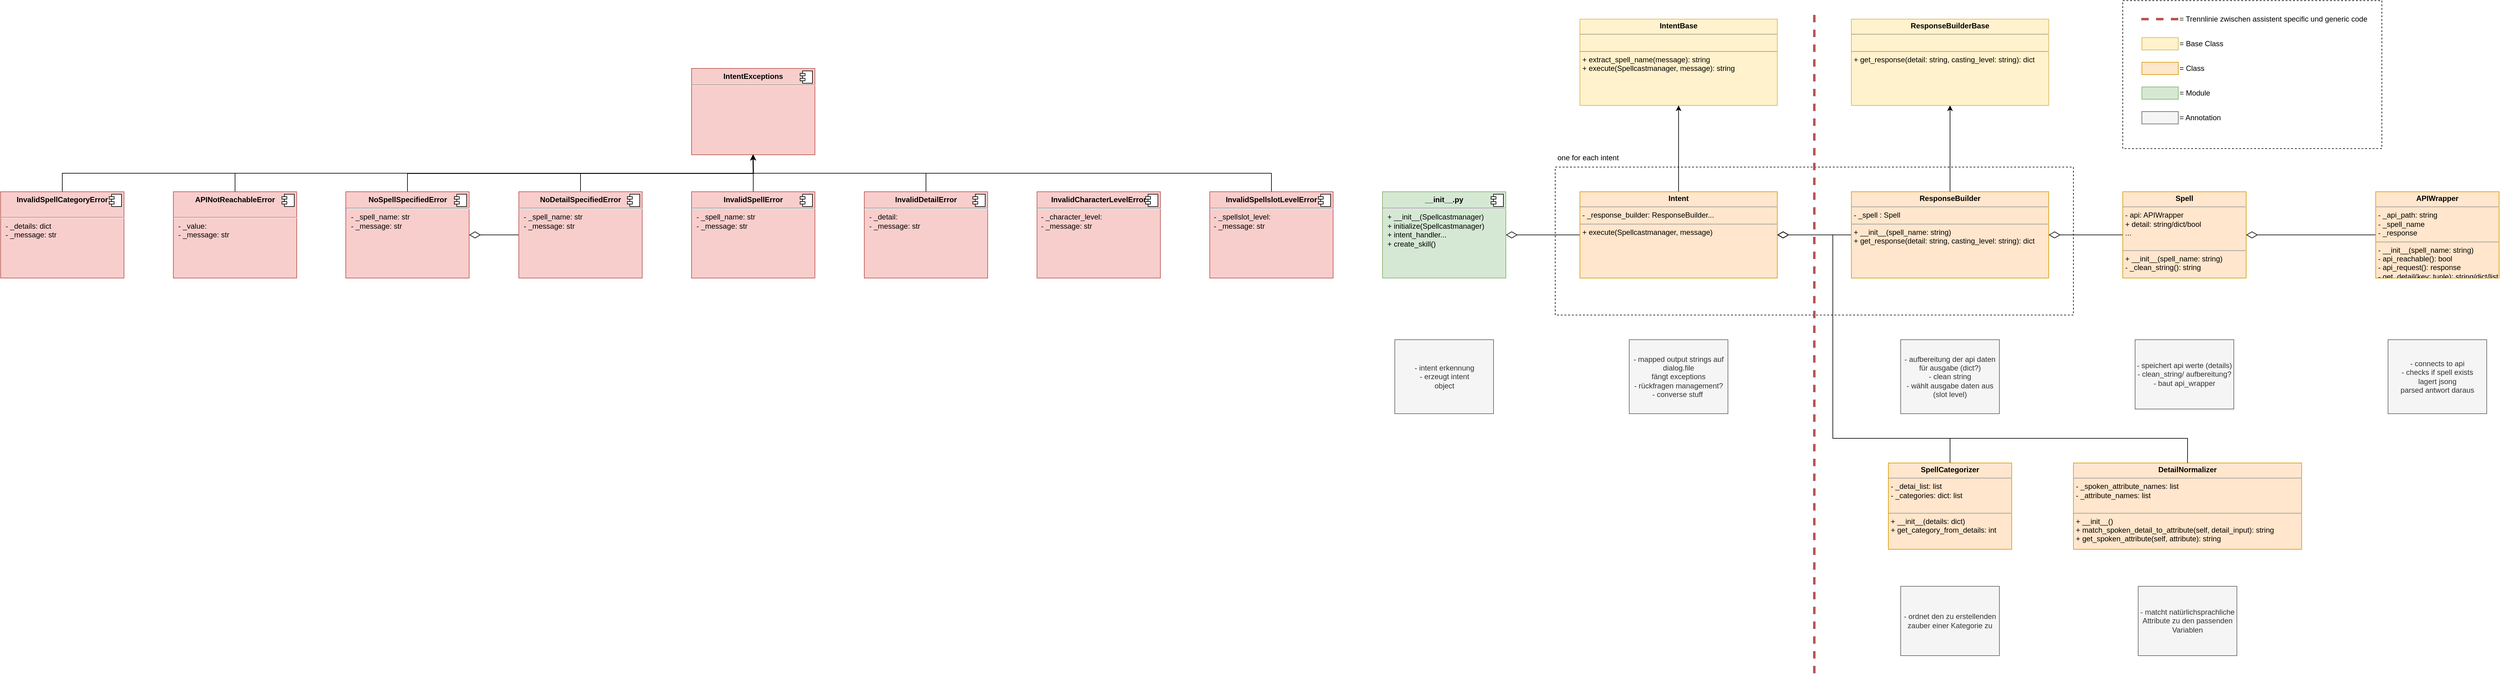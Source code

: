 <mxfile version="15.4.0" type="device"><diagram id="7a9b0gRVRB2r2v6Qlt2D" name="Seite-1"><mxGraphModel dx="3386" dy="672" grid="1" gridSize="10" guides="1" tooltips="1" connect="1" arrows="1" fold="1" page="1" pageScale="1" pageWidth="827" pageHeight="1169" math="0" shadow="0"><root><mxCell id="0"/><mxCell id="1" parent="0"/><mxCell id="eqXlYjlxtIKrxKtsxWFo-12" value="" style="rounded=0;whiteSpace=wrap;html=1;fillColor=none;dashed=1;" parent="1" vertex="1"><mxGeometry x="240" y="280" width="840" height="240" as="geometry"/></mxCell><mxCell id="cicyk6fSiz8CH4mB3oOW-80" value="- intent erkennung&lt;br&gt;- erzeugt intent &lt;br&gt;object" style="html=1;fillColor=#f5f5f5;strokeColor=#666666;fontColor=#333333;" parent="1" vertex="1"><mxGeometry x="-20" y="560" width="160" height="120" as="geometry"/></mxCell><mxCell id="cicyk6fSiz8CH4mB3oOW-81" value="- mapped output strings auf dialog.file&lt;br&gt;fängt exceptions&lt;br&gt;- rückfragen management?&lt;br&gt;- converse stuff&amp;nbsp;" style="whiteSpace=wrap;html=1;fillColor=#f5f5f5;strokeColor=#666666;fontColor=#333333;" parent="1" vertex="1"><mxGeometry x="360" y="560" width="160" height="120" as="geometry"/></mxCell><mxCell id="cicyk6fSiz8CH4mB3oOW-82" value="- aufbereitung der api daten für ausgabe (dict?)&lt;br&gt;- clean string&lt;br&gt;- wählt ausgabe daten aus (slot level)" style="whiteSpace=wrap;html=1;fillColor=#f5f5f5;strokeColor=#666666;fontColor=#333333;" parent="1" vertex="1"><mxGeometry x="800" y="560" width="160" height="120" as="geometry"/></mxCell><mxCell id="cicyk6fSiz8CH4mB3oOW-83" value="- speichert api werte (details)&lt;br&gt;- clean_string/ aufbereitung?&lt;br&gt;- baut api_wrapper" style="whiteSpace=wrap;html=1;fillColor=#f5f5f5;strokeColor=#666666;fontColor=#333333;" parent="1" vertex="1"><mxGeometry x="1180" y="560" width="160" height="112.5" as="geometry"/></mxCell><mxCell id="cicyk6fSiz8CH4mB3oOW-85" value="- connects to api&lt;br&gt;- checks if spell exists&lt;br&gt;lagert jsong&lt;br&gt;parsed antwort daraus" style="whiteSpace=wrap;html=1;fillColor=#f5f5f5;strokeColor=#666666;fontColor=#333333;" parent="1" vertex="1"><mxGeometry x="1590" y="560" width="160" height="120" as="geometry"/></mxCell><mxCell id="Ix2IAG6Sees71L86SU07-5" value="&lt;p style=&quot;margin: 0px ; margin-top: 6px ; text-align: center&quot;&gt;&lt;b&gt;__init__.py&lt;/b&gt;&lt;/p&gt;&lt;hr&gt;&lt;p style=&quot;margin: 0px ; margin-left: 8px&quot;&gt;+ __init__(Spellcastmanager)&lt;/p&gt;&lt;p style=&quot;margin: 0px ; margin-left: 8px&quot;&gt;+ initialize(Spellcastmanager)&lt;/p&gt;&lt;p style=&quot;margin: 0px ; margin-left: 8px&quot;&gt;+ intent_handler...&lt;/p&gt;&lt;p style=&quot;margin: 0px ; margin-left: 8px&quot;&gt;+ create_skill()&lt;/p&gt;" style="align=left;overflow=fill;html=1;dropTarget=0;fillColor=#d5e8d4;strokeColor=#82b366;" parent="1" vertex="1"><mxGeometry x="-40" y="320" width="200" height="140" as="geometry"/></mxCell><mxCell id="Ix2IAG6Sees71L86SU07-6" value="" style="shape=component;jettyWidth=8;jettyHeight=4;" parent="Ix2IAG6Sees71L86SU07-5" vertex="1"><mxGeometry x="1" width="20" height="20" relative="1" as="geometry"><mxPoint x="-24" y="4" as="offset"/></mxGeometry></mxCell><mxCell id="Ix2IAG6Sees71L86SU07-11" value="&lt;p style=&quot;margin: 0px ; margin-top: 4px ; text-align: center&quot;&gt;&lt;b&gt;IntentBase&lt;/b&gt;&lt;/p&gt;&lt;hr size=&quot;1&quot;&gt;&lt;p style=&quot;margin: 0px ; margin-left: 4px&quot;&gt;&lt;br&gt;&lt;/p&gt;&lt;hr size=&quot;1&quot;&gt;&lt;p style=&quot;margin: 0px ; margin-left: 4px&quot;&gt;&lt;span&gt;+ extract_spell_name(message): string&lt;/span&gt;&lt;br&gt;&lt;/p&gt;&lt;p style=&quot;margin: 0px ; margin-left: 4px&quot;&gt;&lt;span&gt;+ execute(Spellcastmanager, message): string&lt;/span&gt;&lt;/p&gt;" style="verticalAlign=top;align=left;overflow=fill;fontSize=12;fontFamily=Helvetica;html=1;fillColor=#fff2cc;strokeColor=#d6b656;" parent="1" vertex="1"><mxGeometry x="280" y="40" width="320" height="140" as="geometry"/></mxCell><mxCell id="eqXlYjlxtIKrxKtsxWFo-1" style="edgeStyle=orthogonalEdgeStyle;rounded=0;orthogonalLoop=1;jettySize=auto;html=1;exitX=0.5;exitY=0;exitDx=0;exitDy=0;entryX=0.5;entryY=1;entryDx=0;entryDy=0;" parent="1" source="Ix2IAG6Sees71L86SU07-16" target="Ix2IAG6Sees71L86SU07-11" edge="1"><mxGeometry relative="1" as="geometry"/></mxCell><mxCell id="eqXlYjlxtIKrxKtsxWFo-4" style="edgeStyle=orthogonalEdgeStyle;rounded=0;orthogonalLoop=1;jettySize=auto;html=1;exitX=0;exitY=0.5;exitDx=0;exitDy=0;endArrow=diamondThin;endFill=0;endSize=16;" parent="1" source="Ix2IAG6Sees71L86SU07-16" target="Ix2IAG6Sees71L86SU07-5" edge="1"><mxGeometry relative="1" as="geometry"/></mxCell><mxCell id="Ix2IAG6Sees71L86SU07-16" value="&lt;p style=&quot;margin: 0px ; margin-top: 4px ; text-align: center&quot;&gt;&lt;b&gt;Intent&lt;/b&gt;&lt;/p&gt;&lt;hr size=&quot;1&quot;&gt;&lt;p style=&quot;margin: 0px ; margin-left: 4px&quot;&gt;- _response_builder: ResponseBuilder...&lt;/p&gt;&lt;hr size=&quot;1&quot;&gt;&lt;p style=&quot;margin: 0px ; margin-left: 4px&quot;&gt;&lt;span&gt;+ execute(Spellcastmanager, message)&lt;/span&gt;&lt;br&gt;&lt;/p&gt;" style="verticalAlign=top;align=left;overflow=fill;fontSize=12;fontFamily=Helvetica;html=1;fillColor=#ffe6cc;strokeColor=#d79b00;" parent="1" vertex="1"><mxGeometry x="280" y="320" width="320" height="140" as="geometry"/></mxCell><mxCell id="eqXlYjlxtIKrxKtsxWFo-9" style="edgeStyle=orthogonalEdgeStyle;rounded=0;orthogonalLoop=1;jettySize=auto;html=1;exitX=0;exitY=0.5;exitDx=0;exitDy=0;entryX=1;entryY=0.5;entryDx=0;entryDy=0;endArrow=diamondThin;endFill=0;endSize=16;" parent="1" source="Ix2IAG6Sees71L86SU07-17" target="Ix2IAG6Sees71L86SU07-16" edge="1"><mxGeometry relative="1" as="geometry"/></mxCell><mxCell id="eqXlYjlxtIKrxKtsxWFo-11" style="edgeStyle=orthogonalEdgeStyle;rounded=0;orthogonalLoop=1;jettySize=auto;html=1;exitX=0.5;exitY=0;exitDx=0;exitDy=0;entryX=0.5;entryY=1;entryDx=0;entryDy=0;endArrow=classic;endFill=1;endSize=6;" parent="1" source="Ix2IAG6Sees71L86SU07-17" target="eqXlYjlxtIKrxKtsxWFo-10" edge="1"><mxGeometry relative="1" as="geometry"/></mxCell><mxCell id="Ix2IAG6Sees71L86SU07-17" value="&lt;p style=&quot;margin: 0px ; margin-top: 4px ; text-align: center&quot;&gt;&lt;b&gt;ResponseBuilder&lt;/b&gt;&lt;/p&gt;&lt;hr size=&quot;1&quot;&gt;&lt;p style=&quot;margin: 0px ; margin-left: 4px&quot;&gt;- _spell : Spell&lt;/p&gt;&lt;hr size=&quot;1&quot;&gt;&lt;p style=&quot;margin: 0px ; margin-left: 4px&quot;&gt;+ __init__(spell_name: string)&lt;/p&gt;&lt;p style=&quot;margin: 0px ; margin-left: 4px&quot;&gt;+ get_response(detail: string, casting_level: string): dict&lt;/p&gt;" style="verticalAlign=top;align=left;overflow=fill;fontSize=12;fontFamily=Helvetica;html=1;fillColor=#ffe6cc;strokeColor=#d79b00;" parent="1" vertex="1"><mxGeometry x="720" y="320" width="320" height="140" as="geometry"/></mxCell><mxCell id="eqXlYjlxtIKrxKtsxWFo-6" style="edgeStyle=orthogonalEdgeStyle;rounded=0;orthogonalLoop=1;jettySize=auto;html=1;exitX=0;exitY=0.5;exitDx=0;exitDy=0;entryX=1;entryY=0.5;entryDx=0;entryDy=0;endArrow=diamondThin;endFill=0;endSize=16;" parent="1" source="Ix2IAG6Sees71L86SU07-18" target="Ix2IAG6Sees71L86SU07-17" edge="1"><mxGeometry relative="1" as="geometry"/></mxCell><mxCell id="Ix2IAG6Sees71L86SU07-18" value="&lt;p style=&quot;margin: 0px ; margin-top: 4px ; text-align: center&quot;&gt;&lt;b&gt;Spell&lt;/b&gt;&lt;/p&gt;&lt;hr size=&quot;1&quot;&gt;&lt;p style=&quot;margin: 0px ; margin-left: 4px&quot;&gt;- api: APIWrapper&lt;/p&gt;&lt;p style=&quot;margin: 0px ; margin-left: 4px&quot;&gt;+ detail: string/dict/bool&lt;/p&gt;&lt;p style=&quot;margin: 0px ; margin-left: 4px&quot;&gt;...&lt;/p&gt;&lt;p style=&quot;margin: 0px ; margin-left: 4px&quot;&gt;&lt;br&gt;&lt;/p&gt;&lt;hr size=&quot;1&quot;&gt;&lt;p style=&quot;margin: 0px ; margin-left: 4px&quot;&gt;&lt;span&gt;+ __init__(spell_name: string)&lt;/span&gt;&lt;/p&gt;&lt;p style=&quot;margin: 0px ; margin-left: 4px&quot;&gt;&lt;span&gt;- _clean_string(): string&lt;/span&gt;&lt;br&gt;&lt;/p&gt;" style="verticalAlign=top;align=left;overflow=fill;fontSize=12;fontFamily=Helvetica;html=1;fillColor=#ffe6cc;strokeColor=#d79b00;" parent="1" vertex="1"><mxGeometry x="1160" y="320" width="200" height="140" as="geometry"/></mxCell><mxCell id="eqXlYjlxtIKrxKtsxWFo-7" style="edgeStyle=orthogonalEdgeStyle;rounded=0;orthogonalLoop=1;jettySize=auto;html=1;exitX=0;exitY=0.5;exitDx=0;exitDy=0;entryX=1;entryY=0.5;entryDx=0;entryDy=0;endArrow=diamondThin;endFill=0;endSize=16;" parent="1" source="Ix2IAG6Sees71L86SU07-19" target="Ix2IAG6Sees71L86SU07-18" edge="1"><mxGeometry relative="1" as="geometry"/></mxCell><mxCell id="Ix2IAG6Sees71L86SU07-19" value="&lt;p style=&quot;margin: 0px ; margin-top: 4px ; text-align: center&quot;&gt;&lt;b&gt;APIWrapper&lt;/b&gt;&lt;/p&gt;&lt;hr size=&quot;1&quot;&gt;&lt;p style=&quot;margin: 0px ; margin-left: 4px&quot;&gt;- _api_path: string&lt;/p&gt;&lt;p style=&quot;margin: 0px ; margin-left: 4px&quot;&gt;- _spell_name&lt;/p&gt;&lt;p style=&quot;margin: 0px ; margin-left: 4px&quot;&gt;- _response&lt;/p&gt;&lt;hr size=&quot;1&quot;&gt;&lt;p style=&quot;margin: 0px ; margin-left: 4px&quot;&gt;- __init__(spell_name: string)&lt;/p&gt;&lt;p style=&quot;margin: 0px ; margin-left: 4px&quot;&gt;- api_reachable(): bool&lt;/p&gt;&lt;p style=&quot;margin: 0px ; margin-left: 4px&quot;&gt;- api_request(): response&lt;/p&gt;&lt;p style=&quot;margin: 0px ; margin-left: 4px&quot;&gt;- get_detail(key: tuple): string/dict/list&lt;/p&gt;" style="verticalAlign=top;align=left;overflow=fill;fontSize=12;fontFamily=Helvetica;html=1;fillColor=#ffe6cc;strokeColor=#d79b00;" parent="1" vertex="1"><mxGeometry x="1570" y="320" width="200" height="140" as="geometry"/></mxCell><mxCell id="eqXlYjlxtIKrxKtsxWFo-10" value="&lt;p style=&quot;margin: 0px ; margin-top: 4px ; text-align: center&quot;&gt;&lt;b&gt;ResponseBuilderBase&lt;/b&gt;&lt;/p&gt;&lt;hr size=&quot;1&quot;&gt;&lt;p style=&quot;margin: 0px ; margin-left: 4px&quot;&gt;&lt;br&gt;&lt;/p&gt;&lt;hr size=&quot;1&quot;&gt;&lt;p style=&quot;margin: 0px ; margin-left: 4px&quot;&gt;&lt;span&gt;+ get_response(detail: string, casting_level: string): dict&lt;/span&gt;&lt;/p&gt;" style="verticalAlign=top;align=left;overflow=fill;fontSize=12;fontFamily=Helvetica;html=1;fillColor=#fff2cc;strokeColor=#d6b656;" parent="1" vertex="1"><mxGeometry x="720" y="40" width="320" height="140" as="geometry"/></mxCell><mxCell id="eqXlYjlxtIKrxKtsxWFo-13" value="one for each intent&amp;nbsp;" style="text;html=1;strokeColor=none;fillColor=none;align=center;verticalAlign=middle;whiteSpace=wrap;rounded=0;dashed=1;" parent="1" vertex="1"><mxGeometry x="240" y="250" width="110" height="30" as="geometry"/></mxCell><mxCell id="eqXlYjlxtIKrxKtsxWFo-18" style="edgeStyle=orthogonalEdgeStyle;rounded=0;orthogonalLoop=1;jettySize=auto;html=1;endArrow=none;endFill=0;fillColor=#f8cecc;strokeColor=#b85450;strokeWidth=4;dashed=1;" parent="1" edge="1"><mxGeometry relative="1" as="geometry"><mxPoint x="660" y="1101.176" as="sourcePoint"/><mxPoint x="660" y="30" as="targetPoint"/></mxGeometry></mxCell><mxCell id="q-f6AjrsgF0sMB8vE1SU-1" style="edgeStyle=orthogonalEdgeStyle;rounded=0;orthogonalLoop=1;jettySize=auto;html=1;endArrow=none;endFill=0;fillColor=#f8cecc;strokeColor=#b85450;strokeWidth=4;dashed=1;" parent="1" edge="1"><mxGeometry relative="1" as="geometry"><mxPoint x="1250" y="40" as="sourcePoint"/><mxPoint x="1180" y="40" as="targetPoint"/></mxGeometry></mxCell><mxCell id="q-f6AjrsgF0sMB8vE1SU-2" value="= Trennlinie zwischen assistent specific und generic code" style="text;html=1;strokeColor=none;fillColor=none;align=left;verticalAlign=middle;whiteSpace=wrap;rounded=0;" parent="1" vertex="1"><mxGeometry x="1250" y="30" width="320" height="20" as="geometry"/></mxCell><mxCell id="q-f6AjrsgF0sMB8vE1SU-4" value="" style="rounded=0;whiteSpace=wrap;html=1;fillColor=#fff2cc;strokeColor=#d6b656;" parent="1" vertex="1"><mxGeometry x="1191" y="70" width="59" height="20" as="geometry"/></mxCell><mxCell id="q-f6AjrsgF0sMB8vE1SU-5" value="" style="rounded=0;whiteSpace=wrap;html=1;fillColor=#ffe6cc;strokeColor=#d79b00;" parent="1" vertex="1"><mxGeometry x="1191" y="110" width="59" height="20" as="geometry"/></mxCell><mxCell id="q-f6AjrsgF0sMB8vE1SU-6" value="" style="rounded=0;whiteSpace=wrap;html=1;fillColor=#d5e8d4;strokeColor=#82b366;" parent="1" vertex="1"><mxGeometry x="1191" y="150" width="59" height="20" as="geometry"/></mxCell><mxCell id="q-f6AjrsgF0sMB8vE1SU-7" value="= Base Class" style="text;html=1;strokeColor=none;fillColor=none;align=left;verticalAlign=middle;whiteSpace=wrap;rounded=0;" parent="1" vertex="1"><mxGeometry x="1250" y="70" width="320" height="20" as="geometry"/></mxCell><mxCell id="q-f6AjrsgF0sMB8vE1SU-8" value="= Class" style="text;html=1;strokeColor=none;fillColor=none;align=left;verticalAlign=middle;whiteSpace=wrap;rounded=0;" parent="1" vertex="1"><mxGeometry x="1250" y="110" width="320" height="20" as="geometry"/></mxCell><mxCell id="q-f6AjrsgF0sMB8vE1SU-9" value="= Module" style="text;html=1;strokeColor=none;fillColor=none;align=left;verticalAlign=middle;whiteSpace=wrap;rounded=0;" parent="1" vertex="1"><mxGeometry x="1250" y="150" width="320" height="20" as="geometry"/></mxCell><mxCell id="q-f6AjrsgF0sMB8vE1SU-11" value="" style="rounded=0;whiteSpace=wrap;html=1;fillColor=#f5f5f5;strokeColor=#666666;fontColor=#333333;" parent="1" vertex="1"><mxGeometry x="1191" y="190" width="59" height="20" as="geometry"/></mxCell><mxCell id="q-f6AjrsgF0sMB8vE1SU-12" value="= Annotation" style="text;html=1;strokeColor=none;fillColor=none;align=left;verticalAlign=middle;whiteSpace=wrap;rounded=0;" parent="1" vertex="1"><mxGeometry x="1250" y="190" width="320" height="20" as="geometry"/></mxCell><mxCell id="q-f6AjrsgF0sMB8vE1SU-13" value="" style="rounded=0;whiteSpace=wrap;html=1;fillColor=none;dashed=1;" parent="1" vertex="1"><mxGeometry x="1160" y="10" width="420" height="240" as="geometry"/></mxCell><mxCell id="xxlN5G0DAQ1CHXZ3HnyN-1" value="&lt;p style=&quot;margin: 0px ; margin-top: 6px ; text-align: center&quot;&gt;&lt;b&gt;IntentExceptions&lt;/b&gt;&lt;/p&gt;&lt;hr&gt;&lt;p style=&quot;margin: 0px ; margin-left: 8px&quot;&gt;&lt;br&gt;&lt;/p&gt;" style="align=left;overflow=fill;html=1;dropTarget=0;fillColor=#f8cecc;strokeColor=#b85450;" parent="1" vertex="1"><mxGeometry x="-1160" y="120" width="200" height="140" as="geometry"/></mxCell><mxCell id="xxlN5G0DAQ1CHXZ3HnyN-2" value="" style="shape=component;jettyWidth=8;jettyHeight=4;" parent="xxlN5G0DAQ1CHXZ3HnyN-1" vertex="1"><mxGeometry x="1" width="20" height="20" relative="1" as="geometry"><mxPoint x="-24" y="4" as="offset"/></mxGeometry></mxCell><mxCell id="xxlN5G0DAQ1CHXZ3HnyN-44" style="edgeStyle=orthogonalEdgeStyle;rounded=0;orthogonalLoop=1;jettySize=auto;html=1;exitX=0.5;exitY=0;exitDx=0;exitDy=0;entryX=0.5;entryY=1;entryDx=0;entryDy=0;" parent="1" source="xxlN5G0DAQ1CHXZ3HnyN-17" target="xxlN5G0DAQ1CHXZ3HnyN-1" edge="1"><mxGeometry relative="1" as="geometry"/></mxCell><mxCell id="xxlN5G0DAQ1CHXZ3HnyN-17" value="&lt;p style=&quot;margin: 0px ; margin-top: 6px ; text-align: center&quot;&gt;&lt;b&gt;APINotReachableError&lt;/b&gt;&lt;/p&gt;&lt;span style=&quot;color: rgba(0 , 0 , 0 , 0) ; font-family: monospace ; font-size: 0px&quot;&gt;CmxGraphModel%3E%3Croot%3E%3CmxCell%20id%3D%220%22%2F%3E%3CmxCell%20id%3D%221%22%20parent%3D%220%22%2F%3E%3CmxCell%20id%3D%222%22%20value%3D%22%26lt%3Bp%20style%3D%26quot%3Bmargin%3A%200px%20%3B%20margin-top%3A%206px%20%3B%20text-align%3A%20center%26quot%3B%26gt%3B%26lt%3Bb%26gt%3BIntentError%26lt%3B%2Fb%26gt%3B%26lt%3B%2Fp%26gt%3B%26lt%3Bhr%26gt%3B%26lt%3Bp%20style%3D%26quot%3Bmargin%3A%200px%20%3B%20margin-left%3A%208px%26quot%3B%26gt%3B%26lt%3Bbr%26gt%3B%26lt%3B%2Fp%26gt%3B%22%20style%3D%22align%3Dleft%3Boverflow%3Dfill%3Bhtml%3D1%3BdropTarget%3D0%3BfillColor%3D%23f8cecc%3BstrokeColor%3D%23b85450%3B%22%20vertex%3D%221%22%20parent%3D%221%22%3E%3CmxGeometry%20x%3D%22-920%22%20y%3D%2240%22%20width%3D%22200%22%20height%3D%22140%22%20as%3D%22geometry%22%2F%3E%3C%2FmxCell%3E%3CmxCell%20id%3D%223%22%20value%3D%22%22%20style%3D%22shape%3Dcomponent%3BjettyWidth%3D8%3BjettyHeight%3D4%3B%22%20vertex%3D%221%22%20parent%3D%222%22%3E%3CmxGeometry%20x%3D%221%22%20width%3D%2220%22%20height%3D%2220%22%20relative%3D%221%22%20as%3D%22geometry%22%3E%3CmxPoint%20x%3D%22-24%22%20y%3D%224%22%20as%3D%22offset%22%2F%3E%3C%2FmxGeometry%3E%3C%2FmxCell%3E%3C%2Froot%3E%3C%2FmxGraphModel%3&lt;/span&gt;&lt;hr&gt;&lt;p style=&quot;margin: 0px ; margin-left: 8px&quot;&gt;- _value:&lt;br&gt;- _message: str&lt;br&gt;&lt;/p&gt;" style="align=left;overflow=fill;html=1;dropTarget=0;fillColor=#f8cecc;strokeColor=#b85450;" parent="1" vertex="1"><mxGeometry x="-2000" y="320" width="200" height="140" as="geometry"/></mxCell><mxCell id="xxlN5G0DAQ1CHXZ3HnyN-18" value="" style="shape=component;jettyWidth=8;jettyHeight=4;" parent="xxlN5G0DAQ1CHXZ3HnyN-17" vertex="1"><mxGeometry x="1" width="20" height="20" relative="1" as="geometry"><mxPoint x="-24" y="4" as="offset"/></mxGeometry></mxCell><mxCell id="xxlN5G0DAQ1CHXZ3HnyN-45" style="edgeStyle=orthogonalEdgeStyle;rounded=0;orthogonalLoop=1;jettySize=auto;html=1;exitX=0.5;exitY=0;exitDx=0;exitDy=0;" parent="1" source="xxlN5G0DAQ1CHXZ3HnyN-19" edge="1"><mxGeometry relative="1" as="geometry"><mxPoint x="-1060" y="260" as="targetPoint"/></mxGeometry></mxCell><mxCell id="xxlN5G0DAQ1CHXZ3HnyN-19" value="&lt;p style=&quot;margin: 0px ; margin-top: 6px ; text-align: center&quot;&gt;&lt;b&gt;NoSpellSpecifiedError&lt;/b&gt;&lt;/p&gt;&lt;hr&gt;&lt;p style=&quot;margin: 0px ; margin-left: 8px&quot;&gt;- _spell_name: str&lt;br&gt;- _message: str&lt;br&gt;&lt;/p&gt;" style="align=left;overflow=fill;html=1;dropTarget=0;fillColor=#f8cecc;strokeColor=#b85450;" parent="1" vertex="1"><mxGeometry x="-1720.5" y="320" width="200" height="140" as="geometry"/></mxCell><mxCell id="xxlN5G0DAQ1CHXZ3HnyN-20" value="" style="shape=component;jettyWidth=8;jettyHeight=4;" parent="xxlN5G0DAQ1CHXZ3HnyN-19" vertex="1"><mxGeometry x="1" width="20" height="20" relative="1" as="geometry"><mxPoint x="-24" y="4" as="offset"/></mxGeometry></mxCell><mxCell id="xxlN5G0DAQ1CHXZ3HnyN-46" style="edgeStyle=orthogonalEdgeStyle;rounded=0;orthogonalLoop=1;jettySize=auto;html=1;exitX=0.5;exitY=0;exitDx=0;exitDy=0;" parent="1" source="xxlN5G0DAQ1CHXZ3HnyN-21" edge="1"><mxGeometry relative="1" as="geometry"><mxPoint x="-1060.714" y="260" as="targetPoint"/></mxGeometry></mxCell><mxCell id="aQi3rKol1f8ac21ZVvv6-8" value="" style="edgeStyle=orthogonalEdgeStyle;rounded=0;orthogonalLoop=1;jettySize=auto;html=1;endArrow=diamondThin;endFill=0;endSize=16;" parent="1" source="xxlN5G0DAQ1CHXZ3HnyN-21" target="xxlN5G0DAQ1CHXZ3HnyN-19" edge="1"><mxGeometry relative="1" as="geometry"/></mxCell><mxCell id="xxlN5G0DAQ1CHXZ3HnyN-21" value="&lt;p style=&quot;margin: 0px ; margin-top: 6px ; text-align: center&quot;&gt;&lt;b&gt;NoDetailSpecifiedError&lt;/b&gt;&lt;/p&gt;&lt;hr&gt;&lt;p style=&quot;margin: 0px ; margin-left: 8px&quot;&gt;- _spell_name: str&lt;br&gt;- _message: str&lt;br&gt;&lt;/p&gt;" style="align=left;overflow=fill;html=1;dropTarget=0;fillColor=#f8cecc;strokeColor=#b85450;" parent="1" vertex="1"><mxGeometry x="-1440" y="320" width="200" height="140" as="geometry"/></mxCell><mxCell id="xxlN5G0DAQ1CHXZ3HnyN-22" value="" style="shape=component;jettyWidth=8;jettyHeight=4;" parent="xxlN5G0DAQ1CHXZ3HnyN-21" vertex="1"><mxGeometry x="1" width="20" height="20" relative="1" as="geometry"><mxPoint x="-24" y="4" as="offset"/></mxGeometry></mxCell><mxCell id="xxlN5G0DAQ1CHXZ3HnyN-47" style="edgeStyle=orthogonalEdgeStyle;rounded=0;orthogonalLoop=1;jettySize=auto;html=1;exitX=0.5;exitY=0;exitDx=0;exitDy=0;" parent="1" source="xxlN5G0DAQ1CHXZ3HnyN-23" edge="1"><mxGeometry relative="1" as="geometry"><mxPoint x="-1060" y="260" as="targetPoint"/></mxGeometry></mxCell><mxCell id="xxlN5G0DAQ1CHXZ3HnyN-23" value="&lt;p style=&quot;margin: 0px ; margin-top: 6px ; text-align: center&quot;&gt;&lt;b&gt;InvalidSpellError&lt;/b&gt;&lt;/p&gt;&lt;hr&gt;&lt;p style=&quot;margin: 0px ; margin-left: 8px&quot;&gt;- _spell_name: str&lt;br&gt;- _message: str&lt;br&gt;&lt;/p&gt;" style="align=left;overflow=fill;html=1;dropTarget=0;fillColor=#f8cecc;strokeColor=#b85450;" parent="1" vertex="1"><mxGeometry x="-1160" y="320" width="200" height="140" as="geometry"/></mxCell><mxCell id="xxlN5G0DAQ1CHXZ3HnyN-24" value="" style="shape=component;jettyWidth=8;jettyHeight=4;" parent="xxlN5G0DAQ1CHXZ3HnyN-23" vertex="1"><mxGeometry x="1" width="20" height="20" relative="1" as="geometry"><mxPoint x="-24" y="4" as="offset"/></mxGeometry></mxCell><mxCell id="xxlN5G0DAQ1CHXZ3HnyN-48" style="edgeStyle=orthogonalEdgeStyle;rounded=0;orthogonalLoop=1;jettySize=auto;html=1;exitX=0.5;exitY=0;exitDx=0;exitDy=0;entryX=0.5;entryY=1;entryDx=0;entryDy=0;" parent="1" source="xxlN5G0DAQ1CHXZ3HnyN-25" target="xxlN5G0DAQ1CHXZ3HnyN-1" edge="1"><mxGeometry relative="1" as="geometry"/></mxCell><mxCell id="xxlN5G0DAQ1CHXZ3HnyN-25" value="&lt;p style=&quot;margin: 0px ; margin-top: 6px ; text-align: center&quot;&gt;&lt;b&gt;InvalidDetailError&lt;/b&gt;&lt;/p&gt;&lt;hr&gt;&lt;p style=&quot;margin: 0px ; margin-left: 8px&quot;&gt;- _detail:&lt;br&gt;- _message: str&lt;br&gt;&lt;/p&gt;" style="align=left;overflow=fill;html=1;dropTarget=0;fillColor=#f8cecc;strokeColor=#b85450;" parent="1" vertex="1"><mxGeometry x="-880" y="320" width="200" height="140" as="geometry"/></mxCell><mxCell id="xxlN5G0DAQ1CHXZ3HnyN-26" value="" style="shape=component;jettyWidth=8;jettyHeight=4;" parent="xxlN5G0DAQ1CHXZ3HnyN-25" vertex="1"><mxGeometry x="1" width="20" height="20" relative="1" as="geometry"><mxPoint x="-24" y="4" as="offset"/></mxGeometry></mxCell><mxCell id="xxlN5G0DAQ1CHXZ3HnyN-29" value="&lt;p style=&quot;margin: 0px ; margin-top: 6px ; text-align: center&quot;&gt;&lt;b&gt;InvalidCharacterLevelError&lt;/b&gt;&lt;/p&gt;&lt;hr&gt;&amp;nbsp; - _character_level:&lt;br&gt;&amp;nbsp; - _message: str&lt;p style=&quot;margin: 0px ; margin-left: 8px&quot;&gt;&lt;span style=&quot;color: rgba(0 , 0 , 0 , 0) ; font-family: monospace ; font-size: 0px&quot;&gt;%3CmxGraphModel%3E%3Croot%3E%3CmxCell%20id%3D%220%22%2F%3E%3CmxCell%20id%3D%221%22%20parent%3D%220%22%2F%3E%3CmxCell%20id%3D%222%22%20value%3D%22%26lt%3Bp%20style%3D%26quot%3Bmargin%3A%200px%20%3B%20margin-top%3A%206px%20%3B%20text-align%3A%20center%26quot%3B%26gt%3B%26lt%3Bb%26gt%3BInvalidSpell%26lt%3B%2Fb%26gt%3B%26lt%3B%2Fp%26gt%3B%26lt%3Bhr%26gt%3B%26lt%3Bp%20style%3D%26quot%3Bmargin%3A%200px%20%3B%20margin-left%3A%208px%26quot%3B%26gt%3B%26lt%3Bbr%26gt%3B%26lt%3B%2Fp%26gt%3B%22%20style%3D%22align%3Dleft%3Boverflow%3Dfill%3Bhtml%3D1%3BdropTarget%3D0%3BfillColor%3D%23f8cecc%3BstrokeColor%3D%23b85450%3B%22%20vertex%3D%221%22%20parent%3D%221%22%3E%3CmxGeometry%20x%3D%22-600%22%20y%3D%22670%22%20width%3D%22200%22%20height%3D%22140%22%20as%3D%22geometry%22%2F%3E%3C%2FmxCell%3E%3CmxCell%20id%3D%223%22%20value%3D%22%22%20style%3D%22shape%3Dcomponent%3BjettyWidth%3D8%3BjettyHeight%3D4%3B%22%20vertex%3D%221%22%20parent%3D%222%22%3E%3CmxGeometry%20x%3D%221%22%20width%3D%2220%22%20height%3D%2220%22%20relative%3D%221%22%20as%3D%22geometry%22%3E%3CmxPoint%20x%3D%22-24%22%20y%3D%224%22%20as%3D%22offset%22%2F%3E%3C%2FmxGeometry%3E%3C%2FmxCell%3E%3C%2Froot%3E%3C%2FmxGraphModel%3E&lt;/span&gt;&lt;br&gt;&lt;/p&gt;" style="align=left;overflow=fill;html=1;dropTarget=0;fillColor=#f8cecc;strokeColor=#b85450;" parent="1" vertex="1"><mxGeometry x="-600" y="320" width="200" height="140" as="geometry"/></mxCell><mxCell id="xxlN5G0DAQ1CHXZ3HnyN-30" value="" style="shape=component;jettyWidth=8;jettyHeight=4;" parent="xxlN5G0DAQ1CHXZ3HnyN-29" vertex="1"><mxGeometry x="1" width="20" height="20" relative="1" as="geometry"><mxPoint x="-24" y="4" as="offset"/></mxGeometry></mxCell><mxCell id="xxlN5G0DAQ1CHXZ3HnyN-49" style="edgeStyle=orthogonalEdgeStyle;rounded=0;orthogonalLoop=1;jettySize=auto;html=1;exitX=0.5;exitY=0;exitDx=0;exitDy=0;entryX=0.5;entryY=1;entryDx=0;entryDy=0;" parent="1" source="xxlN5G0DAQ1CHXZ3HnyN-31" target="xxlN5G0DAQ1CHXZ3HnyN-1" edge="1"><mxGeometry relative="1" as="geometry"/></mxCell><mxCell id="xxlN5G0DAQ1CHXZ3HnyN-31" value="&lt;p style=&quot;margin: 0px ; margin-top: 6px ; text-align: center&quot;&gt;&lt;b&gt;InvalidSpellslotLevelError&lt;/b&gt;&lt;/p&gt;&lt;hr&gt;&amp;nbsp; - _spellslot_level:&lt;br&gt;&amp;nbsp; - _message: str&lt;br&gt;&lt;p style=&quot;margin: 0px ; margin-left: 8px&quot;&gt;&lt;span style=&quot;color: rgba(0 , 0 , 0 , 0) ; font-family: monospace ; font-size: 0px&quot;&gt;-fgh&lt;/span&gt;&lt;/p&gt;&lt;p style=&quot;margin: 0px ; margin-left: 8px&quot;&gt;&lt;span style=&quot;color: rgba(0 , 0 , 0 , 0) ; font-family: monospace ; font-size: 0px&quot;&gt;hh%3CmxGraphModel%3E%3Croot%3E%3CmxCell%20id%3D%220%22%2F%3E%3CmxCell%20id%3D%221%22%20parent%3D%220%22%2F%3E%3CmxCell%20id%3D%222%22%20value%3D%22%26lt%3Bp%20style%3D%26quot%3Bmargin%3A%200px%20%3B%20margin-top%3A%206px%20%3B%20text-align%3A%20center%26quot%3B%26gt%3B%26lt%3Bb%26gt%3BInvalidSpell%26lt%3B%2Fb%26gt%3B%26lt%3B%2Fp%26gt%3B%26lt%3Bhr%26gt%3B%26lt%3Bp%20style%3D%26quot%3Bmargin%3A%200px%20%3B%20margin-left%3A%208px%26quot%3B%26gt%3B%26lt%3Bbr%26gt%3B%26lt%3B%2Fp%26gt%3B%22%20style%3D%22align%3Dleft%3Boverflow%3Dfill%3Bhtml%3D1%3BdropTarget%3D0%3BfillColor%3D%23f8cecc%3BstrokeColor%3D%23b85450%3B%22%20vertex%3D%221%22%20parent%3D%221%22%3E%3CmxGeometry%20x%3D%22-600%22%20y%3D%22670%22%20width%3D%22200%22%20height%3D%22140%22%20as%3D%22geometry%22%2F%3E%3C%2FmxCell%3E%3CmxCell%20id%3D%223%22%20value%3D%22%22%20style%3D%22shape%3Dcomponent%3BjettyWidth%3D8%3BjettyHeight%3D4%3B%22%20vertex%3D%221%22%20parent%3D%222%22%3E%3CmxGeometry%20x%3D%221%22%20width%3D%2220%22%20height%3D%2220%22%20relative%3D%221%22%20as%3D%22geometry%22%3E%3CmxPoint%20x%3D%22-24%22%20y%3D%224%22%20as%3D%22offset%22%2F%3E%3C%2FmxGeometry%3E%3C%2FmxCell%3E%3C%2Froot%3E%3C%2FmxGraphModel%3Ejjj&lt;/span&gt;&lt;br&gt;&lt;/p&gt;" style="align=left;overflow=fill;html=1;dropTarget=0;fillColor=#f8cecc;strokeColor=#b85450;" parent="1" vertex="1"><mxGeometry x="-320" y="320" width="200" height="140" as="geometry"/></mxCell><mxCell id="xxlN5G0DAQ1CHXZ3HnyN-32" value="" style="shape=component;jettyWidth=8;jettyHeight=4;" parent="xxlN5G0DAQ1CHXZ3HnyN-31" vertex="1"><mxGeometry x="1" width="20" height="20" relative="1" as="geometry"><mxPoint x="-24" y="4" as="offset"/></mxGeometry></mxCell><mxCell id="aQi3rKol1f8ac21ZVvv6-3" style="edgeStyle=orthogonalEdgeStyle;rounded=0;orthogonalLoop=1;jettySize=auto;html=1;exitX=0.5;exitY=0;exitDx=0;exitDy=0;entryX=0.5;entryY=1;entryDx=0;entryDy=0;" parent="1" source="aQi3rKol1f8ac21ZVvv6-1" target="xxlN5G0DAQ1CHXZ3HnyN-1" edge="1"><mxGeometry relative="1" as="geometry"/></mxCell><mxCell id="aQi3rKol1f8ac21ZVvv6-1" value="&lt;p style=&quot;margin: 0px ; margin-top: 6px ; text-align: center&quot;&gt;&lt;b&gt;InvalidSpellCategoryError&lt;/b&gt;&lt;/p&gt;&lt;span style=&quot;color: rgba(0 , 0 , 0 , 0) ; font-family: monospace ; font-size: 0px&quot;&gt;3CmxGraphModel%3E%3Croot%3E%3CmxCell%20id%3D%220%22%2F%3E%3CmxCell%20id%3D%221%22%20parent%3D%220%22%2F%3E%3CmxCell%20id%3D%222%22%20value%3D%22%26lt%3Bp%20style%3D%26quot%3Bmargin%3A%200px%20%3B%20margin-top%3A%206px%20%3B%20text-align%3A%20center%26quot%3B%26gt%3B%26lt%3Bb%26gt%3BIntentError%26lt%3B%2Fb%26gt%3B%26lt%3B%2Fp%26gt%3B%26lt%3Bhr%26gt%3B%26lt%3Bp%20style%3D%26quot%3Bmargin%3A%200px%20%3B%20margin-left%3A%208px%26quot%3B%26gt%3B%26lt%3Bbr%26gt%3B%26lt%3B%2Fp%26gt%3B%22%20style%3D%22align%3Dleft%3Boverflow%3Dfill%3Bhtml%3D1%3BdropTarget%3D0%3BfillColor%3D%23f8cecc%3BstrokeColor%3D%23b85450%3B%22%20vertex%3D%221%22%20parent%3D%221%22%3E%3CmxGeometry%20x%3D%22-920%22%20y%3D%2240%22%20width%3D%22200%22%20height%3D%22140%22%20as%3D%22geometry%22%2F%3E%3C%2FmxCell%3E%3CmxCell%20id%3D%223%22%20value%3D%22%22%20style%3D%22shape%3Dcomponent%3BjettyWidth%3D8%3BjettyHeight%3D4%3B%22%20vertex%3D%221%22%20parent%3D%222%22%3E%3CmxGeometry%20x%3D%221%22%20width%3D%2220%22%20height%3D%2220%22%20relative%3D%221%22%20as%3D%22geometry%22%3E%3CmxPoint%20x%3D%22-24%22%20y%3D%224%22%20as%3D%22offset%22%2F%3E%3C%2FmxGeometry%3E%3C%2FmxCell%3E%3C%2Froot%3E%3C%2FmxGraphModel%3E&lt;/span&gt;&lt;hr&gt;&lt;p style=&quot;margin: 0px ; margin-left: 8px&quot;&gt;- _details: dict&lt;br&gt;- _message: str&lt;br&gt;&lt;/p&gt;" style="align=left;overflow=fill;html=1;dropTarget=0;fillColor=#f8cecc;strokeColor=#b85450;" parent="1" vertex="1"><mxGeometry x="-2280" y="320" width="200" height="140" as="geometry"/></mxCell><mxCell id="aQi3rKol1f8ac21ZVvv6-2" value="" style="shape=component;jettyWidth=8;jettyHeight=4;" parent="aQi3rKol1f8ac21ZVvv6-1" vertex="1"><mxGeometry x="1" width="20" height="20" relative="1" as="geometry"><mxPoint x="-24" y="4" as="offset"/></mxGeometry></mxCell><mxCell id="aQi3rKol1f8ac21ZVvv6-7" style="edgeStyle=orthogonalEdgeStyle;rounded=0;orthogonalLoop=1;jettySize=auto;html=1;exitX=0.5;exitY=0;exitDx=0;exitDy=0;entryX=1;entryY=0.5;entryDx=0;entryDy=0;endArrow=diamondThin;endFill=0;endSize=16;" parent="1" source="aQi3rKol1f8ac21ZVvv6-4" target="Ix2IAG6Sees71L86SU07-16" edge="1"><mxGeometry relative="1" as="geometry"><Array as="points"><mxPoint x="880" y="720"/><mxPoint x="690" y="720"/><mxPoint x="690" y="390"/></Array></mxGeometry></mxCell><mxCell id="aQi3rKol1f8ac21ZVvv6-4" value="&lt;p style=&quot;margin: 0px ; margin-top: 4px ; text-align: center&quot;&gt;&lt;b&gt;SpellCategorizer&lt;/b&gt;&lt;/p&gt;&lt;hr size=&quot;1&quot;&gt;&lt;p style=&quot;margin: 0px ; margin-left: 4px&quot;&gt;- _detai_list: list&lt;/p&gt;&lt;p style=&quot;margin: 0px ; margin-left: 4px&quot;&gt;- _categories: dict: list&lt;/p&gt;&lt;p style=&quot;margin: 0px ; margin-left: 4px&quot;&gt;&lt;br&gt;&lt;/p&gt;&lt;hr size=&quot;1&quot;&gt;&lt;p style=&quot;margin: 0px ; margin-left: 4px&quot;&gt;&lt;span&gt;+ __init__(details: dict)&lt;/span&gt;&lt;/p&gt;&lt;p style=&quot;margin: 0px ; margin-left: 4px&quot;&gt;+ get_category_from_details: int&lt;/p&gt;" style="verticalAlign=top;align=left;overflow=fill;fontSize=12;fontFamily=Helvetica;html=1;fillColor=#ffe6cc;strokeColor=#d79b00;" parent="1" vertex="1"><mxGeometry x="780" y="760" width="200" height="140" as="geometry"/></mxCell><mxCell id="aQi3rKol1f8ac21ZVvv6-6" value="- ordnet den zu erstellenden zauber einer Kategorie zu" style="whiteSpace=wrap;html=1;fillColor=#f5f5f5;strokeColor=#666666;fontColor=#333333;" parent="1" vertex="1"><mxGeometry x="800" y="960" width="160" height="112.5" as="geometry"/></mxCell><mxCell id="_xkwVanp4PEB6vjTc-Pv-1" value="&lt;p style=&quot;margin: 0px ; margin-top: 4px ; text-align: center&quot;&gt;&lt;b&gt;DetailNormalizer&lt;/b&gt;&lt;/p&gt;&lt;hr size=&quot;1&quot;&gt;&lt;p style=&quot;margin: 0px ; margin-left: 4px&quot;&gt;- _spoken_attribute_names: list&lt;/p&gt;&lt;p style=&quot;margin: 0px 0px 0px 4px&quot;&gt;- _attribute_names: list&lt;/p&gt;&lt;p style=&quot;margin: 0px ; margin-left: 4px&quot;&gt;&lt;br&gt;&lt;/p&gt;&lt;hr size=&quot;1&quot;&gt;&lt;p style=&quot;margin: 0px ; margin-left: 4px&quot;&gt;&lt;span&gt;+ __init__()&lt;/span&gt;&lt;/p&gt;&lt;p style=&quot;margin: 0px ; margin-left: 4px&quot;&gt;+ match_spoken_detail_to_attribute(self, detail_input): string&lt;/p&gt;&lt;p style=&quot;margin: 0px ; margin-left: 4px&quot;&gt;+ get_spoken_attribute(self, attribute): string&lt;/p&gt;" style="verticalAlign=top;align=left;overflow=fill;fontSize=12;fontFamily=Helvetica;html=1;fillColor=#ffe6cc;strokeColor=#d79b00;" vertex="1" parent="1"><mxGeometry x="1080" y="760" width="370" height="140" as="geometry"/></mxCell><mxCell id="_xkwVanp4PEB6vjTc-Pv-2" style="edgeStyle=orthogonalEdgeStyle;rounded=0;orthogonalLoop=1;jettySize=auto;html=1;exitX=0.5;exitY=0;exitDx=0;exitDy=0;entryX=1;entryY=0.5;entryDx=0;entryDy=0;endArrow=diamondThin;endFill=0;endSize=16;" edge="1" parent="1" source="_xkwVanp4PEB6vjTc-Pv-1"><mxGeometry relative="1" as="geometry"><Array as="points"><mxPoint x="1265" y="720"/><mxPoint x="690" y="720"/><mxPoint x="690" y="390"/></Array><mxPoint x="880" y="760" as="sourcePoint"/><mxPoint x="600" y="390" as="targetPoint"/></mxGeometry></mxCell><mxCell id="_xkwVanp4PEB6vjTc-Pv-3" value="- matcht natürlichsprachliche Attribute zu den passenden Variablen" style="whiteSpace=wrap;html=1;fillColor=#f5f5f5;strokeColor=#666666;fontColor=#333333;" vertex="1" parent="1"><mxGeometry x="1185" y="960" width="160" height="112.5" as="geometry"/></mxCell></root></mxGraphModel></diagram></mxfile>